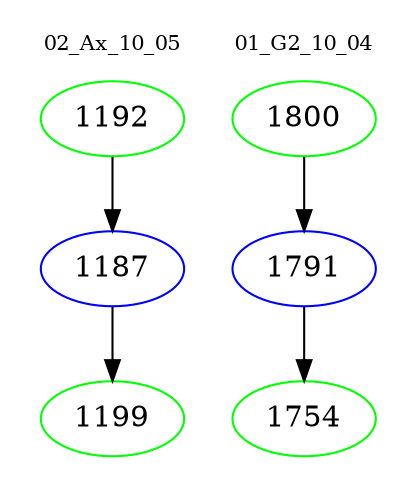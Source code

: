digraph{
subgraph cluster_0 {
color = white
label = "02_Ax_10_05";
fontsize=10;
T0_1192 [label="1192", color="green"]
T0_1192 -> T0_1187 [color="black"]
T0_1187 [label="1187", color="blue"]
T0_1187 -> T0_1199 [color="black"]
T0_1199 [label="1199", color="green"]
}
subgraph cluster_1 {
color = white
label = "01_G2_10_04";
fontsize=10;
T1_1800 [label="1800", color="green"]
T1_1800 -> T1_1791 [color="black"]
T1_1791 [label="1791", color="blue"]
T1_1791 -> T1_1754 [color="black"]
T1_1754 [label="1754", color="green"]
}
}
